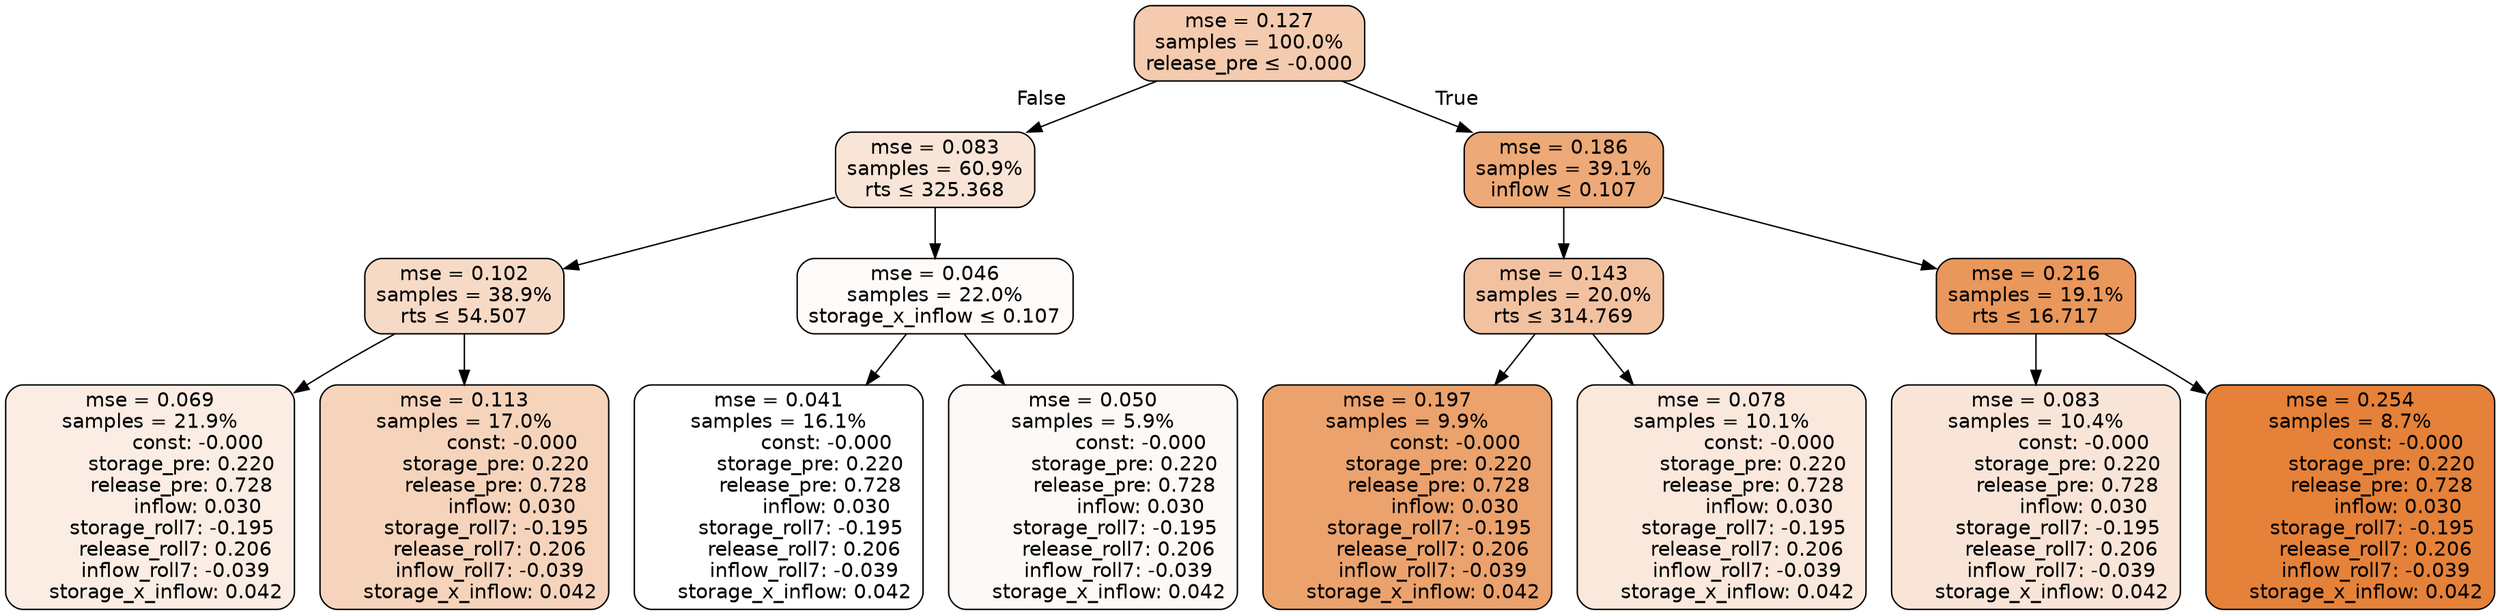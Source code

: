 digraph tree {
node [shape=rectangle, style="filled, rounded", color="black", fontname=helvetica] ;
edge [fontname=helvetica] ;
	"0" [label="mse = 0.127
samples = 100.0%
release_pre &le; -0.000", fillcolor="#f4cbae"]
	"1" [label="mse = 0.083
samples = 60.9%
rts &le; 325.368", fillcolor="#f9e5d7"]
	"2" [label="mse = 0.102
samples = 38.9%
rts &le; 54.507", fillcolor="#f7dac6"]
	"3" [label="mse = 0.069
samples = 21.9%
               const: -0.000
          storage_pre: 0.220
          release_pre: 0.728
               inflow: 0.030
       storage_roll7: -0.195
        release_roll7: 0.206
        inflow_roll7: -0.039
     storage_x_inflow: 0.042", fillcolor="#fbede4"]
	"4" [label="mse = 0.113
samples = 17.0%
               const: -0.000
          storage_pre: 0.220
          release_pre: 0.728
               inflow: 0.030
       storage_roll7: -0.195
        release_roll7: 0.206
        inflow_roll7: -0.039
     storage_x_inflow: 0.042", fillcolor="#f6d4bc"]
	"5" [label="mse = 0.046
samples = 22.0%
storage_x_inflow &le; 0.107", fillcolor="#fefbf9"]
	"6" [label="mse = 0.041
samples = 16.1%
               const: -0.000
          storage_pre: 0.220
          release_pre: 0.728
               inflow: 0.030
       storage_roll7: -0.195
        release_roll7: 0.206
        inflow_roll7: -0.039
     storage_x_inflow: 0.042", fillcolor="#ffffff"]
	"7" [label="mse = 0.050
samples = 5.9%
               const: -0.000
          storage_pre: 0.220
          release_pre: 0.728
               inflow: 0.030
       storage_roll7: -0.195
        release_roll7: 0.206
        inflow_roll7: -0.039
     storage_x_inflow: 0.042", fillcolor="#fdf9f6"]
	"8" [label="mse = 0.186
samples = 39.1%
inflow &le; 0.107", fillcolor="#eda977"]
	"9" [label="mse = 0.143
samples = 20.0%
rts &le; 314.769", fillcolor="#f2c2a0"]
	"10" [label="mse = 0.197
samples = 9.9%
               const: -0.000
          storage_pre: 0.220
          release_pre: 0.728
               inflow: 0.030
       storage_roll7: -0.195
        release_roll7: 0.206
        inflow_roll7: -0.039
     storage_x_inflow: 0.042", fillcolor="#eba26d"]
	"11" [label="mse = 0.078
samples = 10.1%
               const: -0.000
          storage_pre: 0.220
          release_pre: 0.728
               inflow: 0.030
       storage_roll7: -0.195
        release_roll7: 0.206
        inflow_roll7: -0.039
     storage_x_inflow: 0.042", fillcolor="#fae8dc"]
	"12" [label="mse = 0.216
samples = 19.1%
rts &le; 16.717", fillcolor="#e9975b"]
	"13" [label="mse = 0.083
samples = 10.4%
               const: -0.000
          storage_pre: 0.220
          release_pre: 0.728
               inflow: 0.030
       storage_roll7: -0.195
        release_roll7: 0.206
        inflow_roll7: -0.039
     storage_x_inflow: 0.042", fillcolor="#f9e5d7"]
	"14" [label="mse = 0.254
samples = 8.7%
               const: -0.000
          storage_pre: 0.220
          release_pre: 0.728
               inflow: 0.030
       storage_roll7: -0.195
        release_roll7: 0.206
        inflow_roll7: -0.039
     storage_x_inflow: 0.042", fillcolor="#e58139"]

	"0" -> "1" [labeldistance=2.5, labelangle=45, headlabel="False"]
	"1" -> "2"
	"2" -> "3"
	"2" -> "4"
	"1" -> "5"
	"5" -> "6"
	"5" -> "7"
	"0" -> "8" [labeldistance=2.5, labelangle=-45, headlabel="True"]
	"8" -> "9"
	"9" -> "10"
	"9" -> "11"
	"8" -> "12"
	"12" -> "13"
	"12" -> "14"
}